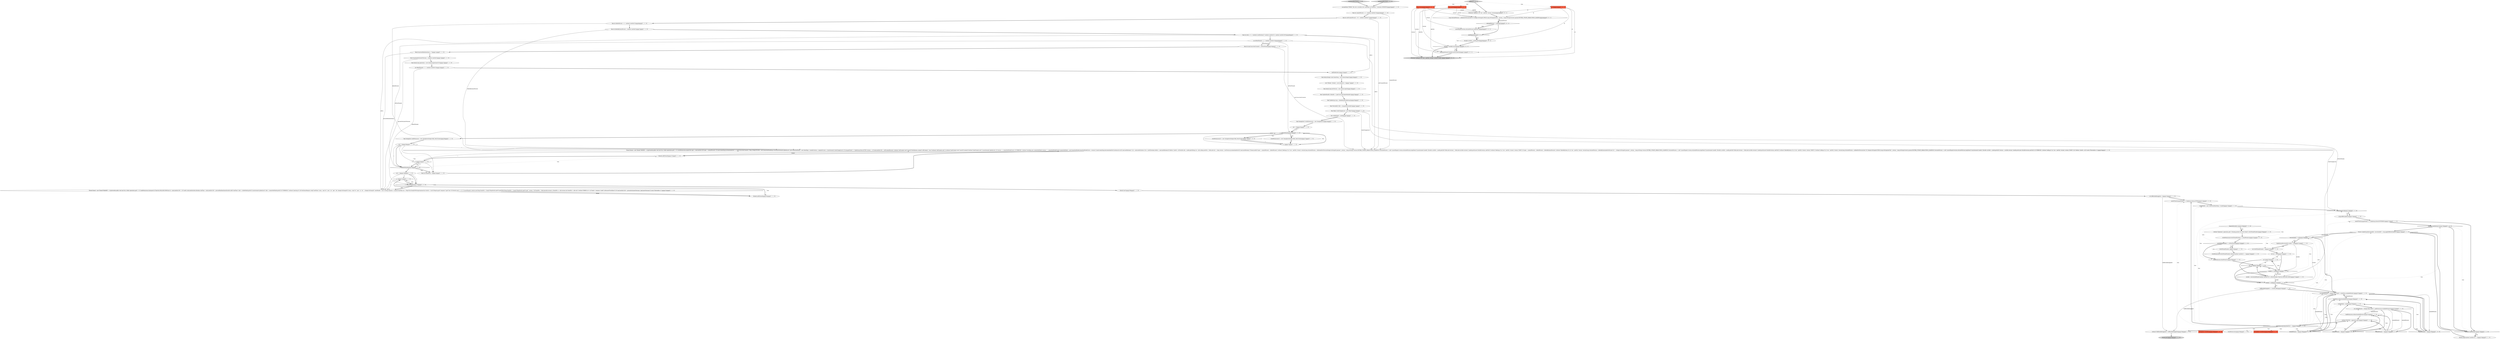 digraph {
57 [style = filled, label = "final int deleteByQueryPercent = random().nextInt(5)@@@7@@@['1', '1', '0']", fillcolor = white, shape = ellipse image = "AAA0AAABBB1BBB"];
5 [style = filled, label = "Semaphore writePerm@@@246@@@['1', '0', '0']", fillcolor = tomato, shape = box image = "AAA0AAABBB1BBB"];
61 [style = filled, label = "i++@@@151@@@['1', '1', '0']", fillcolor = white, shape = ellipse image = "AAA0AAABBB1BBB"];
54 [style = filled, label = "cnt == 0@@@238@@@['1', '1', '0']", fillcolor = white, shape = diamond image = "AAA0AAABBB1BBB"];
65 [style = filled, label = "final Semaphore(( writePermissions = new Semaphore((((@@@24@@@['1', '1', '0']", fillcolor = white, shape = ellipse image = "AAA0AAABBB1BBB"];
72 [style = filled, label = "int bufferedAddsApplied = 0@@@210@@@['1', '1', '0']", fillcolor = white, shape = ellipse image = "AAA0AAABBB1BBB"];
29 [style = filled, label = "initModel(ndocs)@@@15@@@['1', '1', '0']", fillcolor = white, shape = ellipse image = "AAA0AAABBB1BBB"];
22 [style = filled, label = "random().nextBoolean()@@@218@@@['1', '0', '0']", fillcolor = white, shape = diamond image = "AAA0AAABBB1BBB"];
78 [style = filled, label = "writeThreadNumber >= nWriteThreads@@@232@@@['1', '1', '0']", fillcolor = white, shape = diamond image = "AAA0AAABBB1BBB"];
52 [style = filled, label = "cnt--@@@226@@@['1', '1', '0']", fillcolor = white, shape = ellipse image = "AAA0AAABBB1BBB"];
10 [style = filled, label = "final AtomicLong testVersion = new AtomicLong(0)@@@18@@@['1', '1', '0']", fillcolor = white, shape = ellipse image = "AAA0AAABBB1BBB"];
3 [style = filled, label = "int cnt = 5000@@@223@@@['1', '1', '0']", fillcolor = white, shape = ellipse image = "AAA0AAABBB1BBB"];
4 [style = filled, label = "writePermissions(writeThreadNumber(.release(random().nextInt(2) + 1)@@@234@@@['1', '1', '0']", fillcolor = white, shape = ellipse image = "AAA0AAABBB1BBB"];
14 [style = filled, label = "bufferedAddsApplied += recInfo.adds@@@243@@@['1', '1', '0']", fillcolor = white, shape = ellipse image = "AAA0AAABBB1BBB"];
35 [style = filled, label = "final int percentGetLatestVersions = random().nextInt(4)@@@12@@@['1', '1', '0']", fillcolor = white, shape = ellipse image = "AAA0AAABBB1BBB"];
6 [style = filled, label = "visibleModel = new ConcurrentHashMap<>(model)@@@213@@@['1', '1', '0']", fillcolor = white, shape = ellipse image = "AAA0AAABBB1BBB"];
26 [style = filled, label = "final VersionInfo vInfo = uLog.getVersionInfo()@@@21@@@['1', '1', '0']", fillcolor = white, shape = ellipse image = "AAA0AAABBB1BBB"];
48 [style = filled, label = "i++@@@31@@@['1', '1', '0']", fillcolor = white, shape = ellipse image = "AAA0AAABBB1BBB"];
69 [style = filled, label = "final int ndocs = 5 + (random().nextBoolean()? random().nextInt(25): random().nextInt(200))@@@8@@@['1', '1', '0']", fillcolor = white, shape = ellipse image = "AAA0AAABBB1BBB"];
9 [style = filled, label = "recInfo != null@@@242@@@['1', '1', '0']", fillcolor = white, shape = diamond image = "AAA0AAABBB1BBB"];
1 [style = filled, label = "final int maxConcurrentCommits = nWriteThreads@@@10@@@['1', '1', '0']", fillcolor = white, shape = ellipse image = "AAA0AAABBB1BBB"];
66 [style = filled, label = "int neededPermits = Integer.MAX_VALUE - readPermission.availablePermits()@@@251@@@['1', '1', '0']", fillcolor = white, shape = ellipse image = "AAA0AAABBB1BBB"];
75 [style = filled, label = "verbose(\"bufferedAddsApplied=\",bufferedAddsApplied)@@@256@@@['1', '1', '0']", fillcolor = white, shape = ellipse image = "AAA0AAABBB1BBB"];
96 [style = filled, label = "long version@@@2@@@['0', '0', '1']", fillcolor = tomato, shape = box image = "AAA0AAABBB3BBB"];
74 [style = filled, label = "operations.decrementAndGet() > 0@@@255@@@['1', '1', '0']", fillcolor = white, shape = diamond image = "AAA0AAABBB1BBB"];
89 [style = filled, label = "returnedVersion != null@@@5@@@['0', '0', '1']", fillcolor = white, shape = diamond image = "AAA0AAABBB3BBB"];
77 [style = filled, label = "final int commitPercent = 5 + random().nextInt(10)@@@4@@@['1', '1', '0']", fillcolor = white, shape = ellipse image = "AAA0AAABBB1BBB"];
53 [style = filled, label = "UpdateLog.RecoveryInfo recInfo = null@@@221@@@['1', '1', '0']", fillcolor = white, shape = ellipse image = "AAA0AAABBB1BBB"];
27 [style = filled, label = "writePermissions(i( = new Semaphore(Integer.MAX_VALUE,false)@@@27@@@['1', '0', '0']", fillcolor = white, shape = ellipse image = "AAA0AAABBB1BBB"];
28 [style = filled, label = "final Object stateChangeLock = new Object()@@@22@@@['1', '1', '0']", fillcolor = white, shape = ellipse image = "AAA0AAABBB1BBB"];
31 [style = filled, label = "final UpdateLog uLog = uHandler.getUpdateLog()@@@20@@@['1', '1', '0']", fillcolor = white, shape = ellipse image = "AAA0AAABBB1BBB"];
23 [style = filled, label = "Thread thread = new Thread(\"WRITER\" + i){@Override public void run(){try {while (operations.get() > 0) {writePermission.acquire()int oper = rand.nextInt(10)if (oper < commitPercent) {if (numCommitting.incrementAndGet() <= maxConcurrentCommits) {Map<Integer,DocInfo> newCommittedModellong versionsynchronized (globalLock) {newCommittedModel = new HashMap<>(model)version = snapshotCount++}synchronized (stateChangeLock) {if (uLog.getState() != UpdateLog.State.ACTIVE) version = -1if (rand.nextInt(100) < softCommitPercent) {verbose(\"softCommit start\")assertU(TestHarness.commit(\"softCommit\",\"true\"))verbose(\"softCommit end\")}{verbose(\"hardCommit start\")assertU(commit())verbose(\"hardCommit end\")}}synchronized (globalLock) {if (version >= committedModelClock) {if (VERBOSE) {verbose(\"installing new committedModel version=\" + committedModelClock)}committedModel = newCommittedModelcommittedModelClock = version}}}numCommitting.decrementAndGet()continue}int idif (rand.nextBoolean()) {id = rand.nextInt(ndocs)}{id = lastId}boolean before = rand.nextBoolean()if (before) {lastId = id}DocInfo info = model.get(id)long val = info.vallong nextVal = Math.abs(val) + 1long version = testVersion.incrementAndGet()if (rand.nextBoolean()) Thread.yield()if (oper < commitPercent + deletePercent) {verbose(\"deleting id\",id,\"val=\",nextVal,\"version\",version)Long returnedVersion = deleteAndGetVersion(Integer.toString(id),params(\"_version_\",Long.toString(-version),DISTRIB_UPDATE_PARAM,FROM_LEADER))if (returnedVersion != null) {assertEquals(-version,returnedVersion.longValue())}synchronized (model) {DocInfo currInfo = model.get(id)if (Math.abs(version) > Math.abs(currInfo.version)) {model.put(id,new DocInfo(version,-nextVal))}}verbose(\"deleting id\",id,\"val=\",nextVal,\"version\",version,\"DONE\")}if (oper < commitPercent + deletePercent + deleteByQueryPercent) {verbose(\"deleteByQuery id\",id,\"val=\",nextVal,\"version\",version)Long returnedVersion = deleteByQueryAndGetVersion(\"id:\" + Integer.toString(id),params(\"_version_\",Long.toString(-version),DISTRIB_UPDATE_PARAM,FROM_LEADER))if (returnedVersion != null) {assertEquals(-version,returnedVersion.longValue())}synchronized (model) {DocInfo currInfo = model.get(id)if (Math.abs(version) > Math.abs(currInfo.version)) {model.put(id,new DocInfo(version,-nextVal))}}verbose(\"deleteByQuery id\",id,\"val=\",nextVal,\"version\",version,\"DONE\")}{verbose(\"adding id\",id,\"val=\",nextVal,\"version\",version)Long returnedVersion = addAndGetVersion(sdoc(\"id\",Integer.toString(id),FIELD,Long.toString(nextVal),\"_version_\",Long.toString(version)),params(DISTRIB_UPDATE_PARAM,FROM_LEADER))if (returnedVersion != null) {assertEquals(version,returnedVersion.longValue())}synchronized (model) {DocInfo currInfo = model.get(id)if (version > currInfo.version) {model.put(id,new DocInfo(version,nextVal))}}if (VERBOSE) {verbose(\"adding id\",id,\"val=\",nextVal,\"version\",version,\"DONE\")}}if (!before) {lastId = id}}}catch (Throwable e) }}@@@33@@@['1', '1', '0']", fillcolor = white, shape = ellipse image = "AAA0AAABBB1BBB"];
11 [style = filled, label = "threads.add(thread)@@@205@@@['1', '1', '0']", fillcolor = white, shape = ellipse image = "AAA0AAABBB1BBB"];
90 [style = filled, label = "DocInfo currInfo = model.get(id)@@@9@@@['0', '0', '1']", fillcolor = white, shape = ellipse image = "AAA0AAABBB3BBB"];
58 [style = filled, label = "assertTrue(uLog.getState() == UpdateLog.State.ACTIVE)@@@212@@@['1', '1', '0']", fillcolor = white, shape = ellipse image = "AAA0AAABBB1BBB"];
19 [style = filled, label = "i < nWriteThreads@@@30@@@['1', '1', '0']", fillcolor = white, shape = diamond image = "AAA0AAABBB1BBB"];
55 [style = filled, label = "final Semaphore readPermission = new Semaphore(Integer.MAX_VALUE,false)@@@28@@@['1', '1', '0']", fillcolor = white, shape = ellipse image = "AAA0AAABBB1BBB"];
76 [style = filled, label = "this.visibleModel = model@@@23@@@['1', '1', '0']", fillcolor = white, shape = ellipse image = "AAA0AAABBB1BBB"];
97 [style = filled, label = "addDoc['0', '0', '1']", fillcolor = lightgray, shape = diamond image = "AAA0AAABBB3BBB"];
50 [style = filled, label = "List<Thread> threads = new ArrayList<>()@@@17@@@['1', '1', '0']", fillcolor = white, shape = ellipse image = "AAA0AAABBB1BBB"];
25 [style = filled, label = "Future<UpdateLog.RecoveryInfo> recoveryInfoF = uLog.applyBufferedUpdates()@@@219@@@['1', '1', '0']", fillcolor = white, shape = ellipse image = "AAA0AAABBB1BBB"];
36 [style = filled, label = "threads.add(thread)@@@147@@@['1', '1', '0']", fillcolor = white, shape = ellipse image = "AAA0AAABBB1BBB"];
46 [style = filled, label = "writePerm.release(neededPermits)@@@248@@@['1', '1', '0']", fillcolor = white, shape = ellipse image = "AAA0AAABBB1BBB"];
84 [style = filled, label = "testStressRecovery['0', '1', '0']", fillcolor = lightgray, shape = diamond image = "AAA0AAABBB2BBB"];
80 [style = filled, label = "Thread.sleep(random().nextInt(10) + 1)@@@218@@@['0', '1', '0']", fillcolor = white, shape = ellipse image = "AAA0AAABBB2BBB"];
95 [style = filled, label = "version > currInfo.version@@@10@@@['0', '0', '1']", fillcolor = white, shape = diamond image = "AAA0AAABBB3BBB"];
30 [style = filled, label = "int i = 0@@@29@@@['1', '1', '0']", fillcolor = white, shape = ellipse image = "AAA0AAABBB1BBB"];
21 [style = filled, label = "final int threadNum = i@@@32@@@['1', '1', '0']", fillcolor = white, shape = ellipse image = "AAA0AAABBB1BBB"];
18 [style = filled, label = "readPermission.release(neededPermits)@@@252@@@['1', '1', '0']", fillcolor = white, shape = ellipse image = "AAA0AAABBB1BBB"];
70 [style = filled, label = "writePermissions@@@246@@@['1', '1', '0']", fillcolor = white, shape = ellipse image = "AAA0AAABBB1BBB"];
8 [style = filled, label = "uLog.bufferUpdates()@@@215@@@['1', '1', '0']", fillcolor = white, shape = ellipse image = "AAA0AAABBB1BBB"];
83 [style = filled, label = "neededPermits > 0@@@252@@@['0', '1', '0']", fillcolor = white, shape = diamond image = "AAA0AAABBB2BBB"];
38 [style = filled, label = "int nWriteThreads = 2 + random().nextInt(10)@@@9@@@['1', '1', '0']", fillcolor = white, shape = ellipse image = "AAA0AAABBB1BBB"];
87 [style = filled, label = "assertEquals(version,returnedVersion.longValue())@@@6@@@['0', '0', '1']", fillcolor = white, shape = ellipse image = "AAA0AAABBB3BBB"];
86 [style = filled, label = "long nextVal@@@2@@@['0', '0', '1']", fillcolor = tomato, shape = box image = "AAA0AAABBB3BBB"];
82 [style = filled, label = "Semaphore writePerm@@@246@@@['0', '1', '0']", fillcolor = tomato, shape = box image = "AAA0AAABBB2BBB"];
13 [style = filled, label = "neededPermits > 0@@@252@@@['1', '0', '0']", fillcolor = white, shape = diamond image = "AAA0AAABBB1BBB"];
67 [style = filled, label = "int writeThreadNumber = 0@@@222@@@['1', '1', '0']", fillcolor = white, shape = ellipse image = "AAA0AAABBB1BBB"];
68 [style = filled, label = "recInfo == null@@@224@@@['1', '1', '0']", fillcolor = white, shape = diamond image = "AAA0AAABBB1BBB"];
15 [style = filled, label = "int neededPermits = Integer.MAX_VALUE - writePerm.availablePermits()@@@247@@@['1', '1', '0']", fillcolor = white, shape = ellipse image = "AAA0AAABBB1BBB"];
40 [style = filled, label = "TimeoutException e@@@229@@@['1', '1', '0']", fillcolor = white, shape = diamond image = "AAA0AAABBB1BBB"];
45 [style = filled, label = "visibleModel = model@@@250@@@['1', '1', '0']", fillcolor = white, shape = ellipse image = "AAA0AAABBB1BBB"];
0 [style = filled, label = "recoveryInfoF != null@@@220@@@['1', '1', '0']", fillcolor = white, shape = diamond image = "AAA0AAABBB1BBB"];
47 [style = filled, label = "final int softCommitPercent = 30 + random().nextInt(75)@@@5@@@['1', '1', '0']", fillcolor = white, shape = ellipse image = "AAA0AAABBB1BBB"];
88 [style = filled, label = "model.put(id,new DocInfo(version,nextVal))@@@11@@@['0', '0', '1']", fillcolor = white, shape = ellipse image = "AAA0AAABBB3BBB"];
49 [style = filled, label = "assumeFalse(\"FIXME: This test is horribly slow sometimes on Windows!\",Constants.WINDOWS)@@@3@@@['1', '1', '0']", fillcolor = white, shape = ellipse image = "AAA0AAABBB1BBB"];
41 [style = filled, label = "thread.start()@@@208@@@['1', '1', '0']", fillcolor = white, shape = ellipse image = "AAA0AAABBB1BBB"];
73 [style = filled, label = "writeThreadNumber--@@@233@@@['1', '1', '0']", fillcolor = white, shape = ellipse image = "AAA0AAABBB1BBB"];
20 [style = filled, label = "final UpdateHandler uHandler = h.getCore().getUpdateHandler()@@@19@@@['1', '1', '0']", fillcolor = white, shape = ellipse image = "AAA0AAABBB1BBB"];
42 [style = filled, label = "testStressRecovery['1', '0', '0']", fillcolor = lightgray, shape = diamond image = "AAA0AAABBB1BBB"];
43 [style = filled, label = "neededPermits > 0@@@248@@@['1', '0', '0']", fillcolor = white, shape = diamond image = "AAA0AAABBB1BBB"];
81 [style = filled, label = "neededPermits > 0@@@248@@@['0', '1', '0']", fillcolor = white, shape = diamond image = "AAA0AAABBB2BBB"];
56 [style = filled, label = "readPermission.drainPermits()@@@236@@@['1', '1', '0']", fillcolor = white, shape = ellipse image = "AAA0AAABBB1BBB"];
63 [style = filled, label = "verbose(\"Operation\",operations.get(),\"Draining permits for write thread\",writeThreadNumber)@@@230@@@['1', '1', '0']", fillcolor = white, shape = ellipse image = "AAA0AAABBB1BBB"];
37 [style = filled, label = "i++@@@27@@@['1', '1', '0']", fillcolor = white, shape = ellipse image = "AAA0AAABBB1BBB"];
93 [style = filled, label = "ifVerbose(\"adding id\",id,\"val=\",nextVal,\"version\",version,\"DONE\")@@@14@@@['0', '0', '1']", fillcolor = lightgray, shape = ellipse image = "AAA0AAABBB3BBB"];
2 [style = filled, label = "final AtomicLong operations = new AtomicLong(atLeast(35))@@@13@@@['1', '1', '0']", fillcolor = white, shape = ellipse image = "AAA0AAABBB1BBB"];
12 [style = filled, label = "Thread thread = new Thread(\"READER\" + i){@Override public void run(){try {while (operations.get() > 0) {readPermission.tryAcquire(10,TimeUnit.MILLISECONDS)int id = rand.nextInt(100) < 25? lastId: rand.nextInt(ndocs)boolean realTime = rand.nextInt(100) < percentRealtimeQueryDocInfo infoif (realTime) {info = visibleModel.get(id)}{synchronized (globalLock) {info = committedModel.get(id)}}if (VERBOSE) {verbose(\"querying id\",id)}SolrQueryRequest sreqif (realTime) {sreq = req(\"wt\",\"json\",\"qt\",\"/get\",\"ids\",Integer.toString(id))}{sreq = req(\"wt\",\"json\",\"q\",\"id:\" + Integer.toString(id),\"omitHeader\",\"true\")}String response = h.query(sreq)Map rsp = (Map)Utils.fromJSONString(response)List doclist = (List)(((Map)rsp.get(\"response\")).get(\"docs\"))if (doclist.size() == 0) {}{assertEquals(1,doclist.size())long foundVal = (Long)(((Map)doclist.get(0)).get(FIELD))long foundVer = (Long)(((Map)doclist.get(0)).get(\"_version_\"))if (foundVer < Math.abs(info.version) || (foundVer == info.version && foundVal != info.val)) {verbose(\"ERROR, id=\",id,\"found=\",response,\"model\",info)assertTrue(false)}}}if (rand.nextInt(100) < percentGetLatestVersions) {getLatestVersions()}}catch (Throwable e) }}@@@152@@@['1', '1', '0']", fillcolor = white, shape = ellipse image = "AAA0AAABBB1BBB"];
79 [style = filled, label = "writePermissions(i( = new Semaphore(Integer.MAX_VALUE,false)@@@27@@@['0', '1', '0']", fillcolor = white, shape = ellipse image = "AAA0AAABBB2BBB"];
32 [style = filled, label = "final int deletePercent = 4 + random().nextInt(25)@@@6@@@['1', '1', '0']", fillcolor = white, shape = ellipse image = "AAA0AAABBB1BBB"];
94 [style = filled, label = "int id@@@2@@@['0', '0', '1']", fillcolor = tomato, shape = box image = "AAA0AAABBB3BBB"];
92 [style = filled, label = "Long returnedVersion = addAndGetVersion(sdoc(\"id\",Integer.toString(id),FIELD,Long.toString(nextVal),\"_version_\",Long.toString(version)),params(DISTRIB_UPDATE_PARAM,FROM_LEADER))@@@4@@@['0', '0', '1']", fillcolor = white, shape = ellipse image = "AAA0AAABBB3BBB"];
17 [style = filled, label = "i < nReadThreads@@@150@@@['1', '1', '0']", fillcolor = white, shape = diamond image = "AAA0AAABBB1BBB"];
44 [style = filled, label = "final AtomicInteger numCommitting = new AtomicInteger()@@@16@@@['1', '1', '0']", fillcolor = white, shape = ellipse image = "AAA0AAABBB1BBB"];
33 [style = filled, label = "i < nWriteThreads@@@26@@@['1', '1', '0']", fillcolor = white, shape = diamond image = "AAA0AAABBB1BBB"];
62 [style = filled, label = "int i = 0@@@149@@@['1', '1', '0']", fillcolor = white, shape = ellipse image = "AAA0AAABBB1BBB"];
59 [style = filled, label = "verbose(\"ROUND=\",operations.get())@@@253@@@['1', '1', '0']", fillcolor = white, shape = ellipse image = "AAA0AAABBB1BBB"];
85 [style = filled, label = "ifVerbose(\"adding id\",id,\"val=\",nextVal,\"version\",version)@@@3@@@['0', '0', '1']", fillcolor = white, shape = ellipse image = "AAA0AAABBB3BBB"];
39 [style = filled, label = "int nReadThreads = 2 + random().nextInt(10)@@@14@@@['1', '1', '0']", fillcolor = white, shape = ellipse image = "AAA0AAABBB1BBB"];
60 [style = filled, label = "final int percentRealtimeQuery = 75@@@11@@@['1', '1', '0']", fillcolor = white, shape = ellipse image = "AAA0AAABBB1BBB"];
64 [style = filled, label = "assertTrue(uLog.getState() == UpdateLog.State.BUFFERING)@@@217@@@['1', '1', '0']", fillcolor = white, shape = ellipse image = "AAA0AAABBB1BBB"];
24 [style = filled, label = "random().nextBoolean()@@@218@@@['1', '1', '0']", fillcolor = white, shape = diamond image = "AAA0AAABBB1BBB"];
71 [style = filled, label = "thread.join()@@@258@@@['1', '1', '0']", fillcolor = lightgray, shape = ellipse image = "AAA0AAABBB1BBB"];
7 [style = filled, label = "writePermissions(writeThreadNumber++(.drainPermits()@@@231@@@['1', '1', '0']", fillcolor = white, shape = ellipse image = "AAA0AAABBB1BBB"];
16 [style = filled, label = "stateChangeLock@@@214@@@['1', '1', '0']", fillcolor = white, shape = diamond image = "AAA0AAABBB1BBB"];
34 [style = filled, label = "int i = 0@@@25@@@['1', '1', '0']", fillcolor = white, shape = ellipse image = "AAA0AAABBB1BBB"];
51 [style = filled, label = "recInfo = recoveryInfoF.get(random().nextInt(100 / nWriteThreads),TimeUnit.MILLISECONDS)@@@227@@@['1', '1', '0']", fillcolor = white, shape = ellipse image = "AAA0AAABBB1BBB"];
91 [style = filled, label = "model@@@8@@@['0', '0', '1']", fillcolor = white, shape = diamond image = "AAA0AAABBB3BBB"];
19->21 [style = dotted, label="true"];
89->87 [style = bold, label=""];
15->81 [style = solid, label="neededPermits"];
43->46 [style = dotted, label="true"];
96->92 [style = solid, label="version"];
75->71 [style = bold, label=""];
74->6 [style = dotted, label="true"];
62->17 [style = bold, label=""];
19->62 [style = bold, label=""];
43->45 [style = bold, label=""];
22->24 [style = bold, label=""];
59->74 [style = bold, label=""];
43->46 [style = bold, label=""];
19->48 [style = dotted, label="true"];
37->33 [style = bold, label=""];
51->54 [style = bold, label=""];
27->37 [style = solid, label="i"];
66->83 [style = solid, label="neededPermits"];
68->51 [style = dotted, label="true"];
74->81 [style = dotted, label="true"];
83->18 [style = bold, label=""];
0->67 [style = dotted, label="true"];
97->86 [style = dotted, label="true"];
18->59 [style = bold, label=""];
74->82 [style = dotted, label="true"];
92->89 [style = solid, label="returnedVersion"];
19->23 [style = dotted, label="true"];
74->45 [style = dotted, label="true"];
83->59 [style = bold, label=""];
68->52 [style = bold, label=""];
15->46 [style = solid, label="neededPermits"];
0->15 [style = bold, label=""];
22->24 [style = dotted, label="true"];
39->17 [style = solid, label="nReadThreads"];
81->45 [style = bold, label=""];
48->19 [style = solid, label="i"];
72->75 [style = solid, label="bufferedAddsApplied"];
33->37 [style = dotted, label="true"];
57->23 [style = solid, label="deleteByQueryPercent"];
0->53 [style = bold, label=""];
3->68 [style = bold, label=""];
9->14 [style = bold, label=""];
53->67 [style = bold, label=""];
89->91 [style = bold, label=""];
37->33 [style = solid, label="i"];
83->18 [style = dotted, label="true"];
57->69 [style = bold, label=""];
1->60 [style = bold, label=""];
41->72 [style = bold, label=""];
96->87 [style = solid, label="version"];
74->75 [style = bold, label=""];
45->66 [style = bold, label=""];
17->61 [style = dotted, label="true"];
74->25 [style = dotted, label="true"];
33->27 [style = bold, label=""];
76->65 [style = bold, label=""];
74->66 [style = dotted, label="true"];
65->34 [style = bold, label=""];
24->80 [style = bold, label=""];
66->18 [style = solid, label="neededPermits"];
94->90 [style = solid, label="id"];
62->12 [style = solid, label="i"];
60->12 [style = solid, label="percentRealtimeQuery"];
86->92 [style = solid, label="nextVal"];
74->70 [style = dotted, label="true"];
20->31 [style = bold, label=""];
49->77 [style = bold, label=""];
15->43 [style = bold, label=""];
16->8 [style = bold, label=""];
51->9 [style = solid, label="recInfo"];
42->49 [style = bold, label=""];
47->32 [style = bold, label=""];
64->22 [style = bold, label=""];
11->61 [style = bold, label=""];
85->92 [style = bold, label=""];
31->26 [style = bold, label=""];
66->13 [style = bold, label=""];
43->15 [style = bold, label=""];
81->15 [style = bold, label=""];
94->93 [style = solid, label="id"];
48->23 [style = solid, label="i"];
61->12 [style = solid, label="i"];
46->45 [style = bold, label=""];
61->17 [style = bold, label=""];
62->17 [style = solid, label="i"];
0->9 [style = dotted, label="true"];
52->51 [style = bold, label=""];
38->19 [style = solid, label="nWriteThreads"];
4->56 [style = bold, label=""];
64->24 [style = bold, label=""];
22->25 [style = bold, label=""];
0->68 [style = dotted, label="true"];
95->88 [style = dotted, label="true"];
44->50 [style = bold, label=""];
94->88 [style = solid, label="id"];
33->79 [style = bold, label=""];
28->76 [style = bold, label=""];
7->78 [style = bold, label=""];
38->1 [style = solid, label="nWriteThreads"];
77->23 [style = solid, label="commitPercent"];
40->78 [style = dotted, label="true"];
74->58 [style = dotted, label="true"];
91->90 [style = dotted, label="true"];
53->68 [style = solid, label="recInfo"];
17->11 [style = dotted, label="true"];
24->25 [style = bold, label=""];
58->6 [style = bold, label=""];
74->16 [style = dotted, label="true"];
78->56 [style = bold, label=""];
68->9 [style = bold, label=""];
17->41 [style = bold, label=""];
40->7 [style = dotted, label="true"];
95->88 [style = bold, label=""];
12->11 [style = solid, label="thread"];
10->20 [style = bold, label=""];
25->0 [style = solid, label="recoveryInfoF"];
48->21 [style = solid, label="i"];
35->2 [style = bold, label=""];
61->17 [style = solid, label="i"];
91->95 [style = dotted, label="true"];
13->59 [style = bold, label=""];
2->39 [style = bold, label=""];
34->33 [style = solid, label="i"];
94->92 [style = solid, label="id"];
94->85 [style = solid, label="id"];
74->59 [style = dotted, label="true"];
63->7 [style = bold, label=""];
69->12 [style = solid, label="ndocs"];
60->35 [style = bold, label=""];
38->51 [style = solid, label="nWriteThreads"];
30->23 [style = solid, label="i"];
78->73 [style = dotted, label="true"];
74->58 [style = bold, label=""];
96->88 [style = solid, label="version"];
9->15 [style = bold, label=""];
38->33 [style = solid, label="nWriteThreads"];
0->53 [style = dotted, label="true"];
0->3 [style = dotted, label="true"];
74->5 [style = dotted, label="true"];
34->33 [style = bold, label=""];
38->1 [style = bold, label=""];
27->37 [style = bold, label=""];
40->63 [style = dotted, label="true"];
15->81 [style = bold, label=""];
74->24 [style = dotted, label="true"];
86->93 [style = solid, label="nextVal"];
78->4 [style = dotted, label="true"];
74->64 [style = dotted, label="true"];
15->43 [style = solid, label="neededPermits"];
96->95 [style = solid, label="version"];
6->16 [style = bold, label=""];
35->12 [style = solid, label="percentGetLatestVersions"];
24->80 [style = dotted, label="true"];
50->10 [style = bold, label=""];
81->46 [style = bold, label=""];
86->85 [style = solid, label="nextVal"];
17->12 [style = dotted, label="true"];
13->18 [style = dotted, label="true"];
32->23 [style = solid, label="deletePercent"];
28->23 [style = solid, label="stateChangeLock"];
66->83 [style = bold, label=""];
74->13 [style = dotted, label="true"];
26->28 [style = bold, label=""];
53->9 [style = solid, label="recInfo"];
39->29 [style = bold, label=""];
25->0 [style = bold, label=""];
33->79 [style = dotted, label="true"];
16->8 [style = dotted, label="true"];
97->96 [style = dotted, label="true"];
33->55 [style = bold, label=""];
62->61 [style = solid, label="i"];
36->48 [style = bold, label=""];
80->25 [style = bold, label=""];
68->52 [style = dotted, label="true"];
74->22 [style = dotted, label="true"];
14->15 [style = bold, label=""];
97->94 [style = dotted, label="true"];
66->13 [style = solid, label="neededPermits"];
77->47 [style = bold, label=""];
30->21 [style = solid, label="i"];
81->46 [style = dotted, label="true"];
72->58 [style = bold, label=""];
69->23 [style = solid, label="ndocs"];
40->56 [style = dotted, label="true"];
79->37 [style = bold, label=""];
88->93 [style = bold, label=""];
67->3 [style = bold, label=""];
68->54 [style = dotted, label="true"];
9->14 [style = dotted, label="true"];
48->19 [style = bold, label=""];
30->19 [style = solid, label="i"];
51->68 [style = solid, label="recInfo"];
74->15 [style = dotted, label="true"];
19->36 [style = dotted, label="true"];
23->36 [style = solid, label="thread"];
33->27 [style = dotted, label="true"];
86->88 [style = solid, label="nextVal"];
8->64 [style = bold, label=""];
96->93 [style = solid, label="version"];
17->12 [style = bold, label=""];
92->89 [style = bold, label=""];
69->29 [style = solid, label="ndocs"];
56->54 [style = bold, label=""];
13->18 [style = bold, label=""];
96->85 [style = solid, label="version"];
74->83 [style = dotted, label="true"];
1->23 [style = solid, label="maxConcurrentCommits"];
69->38 [style = bold, label=""];
19->21 [style = bold, label=""];
55->30 [style = bold, label=""];
54->9 [style = bold, label=""];
74->0 [style = dotted, label="true"];
87->91 [style = bold, label=""];
46->15 [style = bold, label=""];
3->52 [style = solid, label="cnt"];
47->23 [style = solid, label="softCommitPercent"];
23->36 [style = bold, label=""];
79->37 [style = solid, label="i"];
30->48 [style = solid, label="i"];
89->87 [style = dotted, label="true"];
40->63 [style = bold, label=""];
14->75 [style = solid, label="bufferedAddsApplied"];
84->49 [style = bold, label=""];
90->95 [style = bold, label=""];
12->11 [style = bold, label=""];
78->73 [style = bold, label=""];
97->85 [style = bold, label=""];
29->44 [style = bold, label=""];
74->43 [style = dotted, label="true"];
32->57 [style = bold, label=""];
21->23 [style = bold, label=""];
52->54 [style = solid, label="cnt"];
28->16 [style = solid, label="stateChangeLock"];
30->19 [style = bold, label=""];
91->90 [style = bold, label=""];
95->93 [style = bold, label=""];
54->68 [style = bold, label=""];
73->4 [style = bold, label=""];
}
